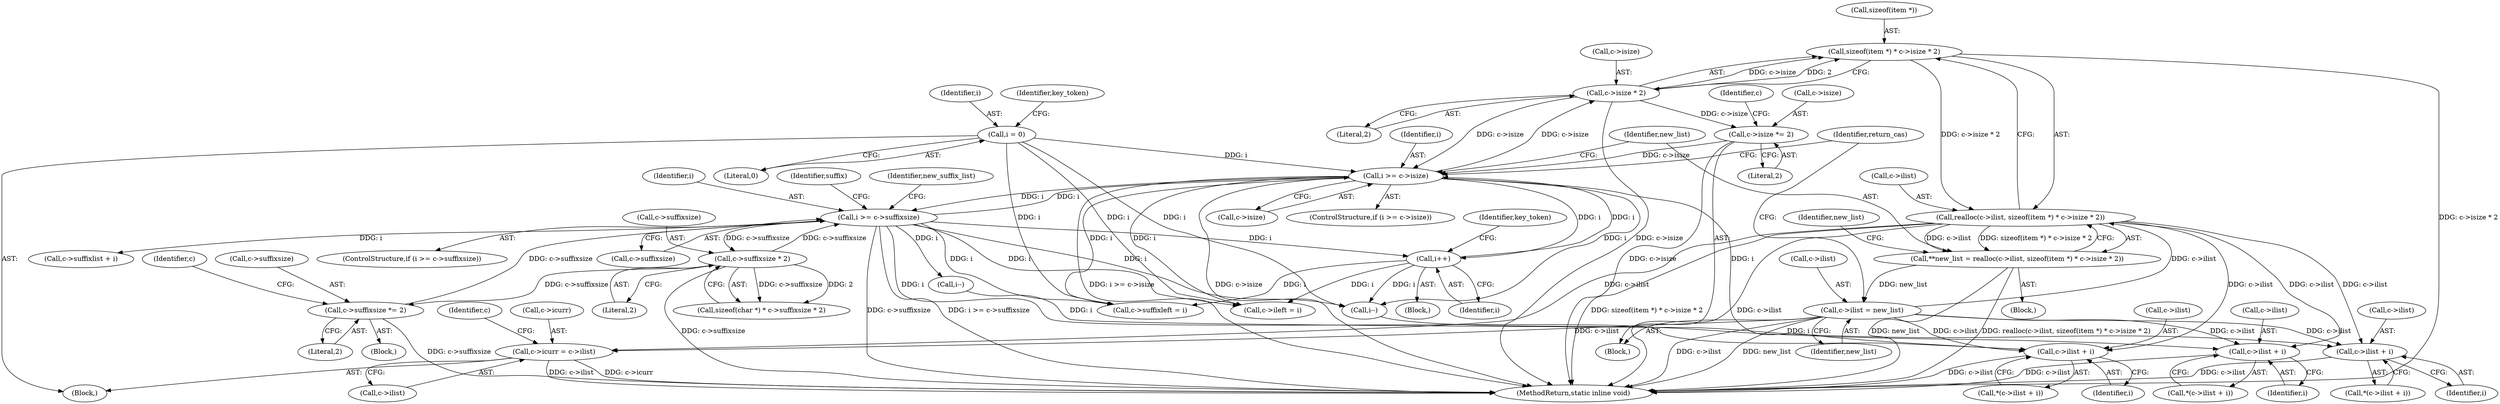 digraph "0_memcached_a8c4a82787b8b6c256d61bd5c42fb7f92d1bae00@API" {
"1000205" [label="(Call,sizeof(item *) * c->isize * 2)"];
"1000208" [label="(Call,c->isize * 2)"];
"1000192" [label="(Call,i >= c->isize)"];
"1000114" [label="(Call,i = 0)"];
"1000602" [label="(Call,i++)"];
"1000260" [label="(Call,i >= c->suffixsize)"];
"1000284" [label="(Call,c->suffixsize *= 2)"];
"1000276" [label="(Call,c->suffixsize * 2)"];
"1000216" [label="(Call,c->isize *= 2)"];
"1000201" [label="(Call,realloc(c->ilist, sizeof(item *) * c->isize * 2))"];
"1000165" [label="(Call,c->ilist + i)"];
"1000199" [label="(Call,**new_list = realloc(c->ilist, sizeof(item *) * c->isize * 2))"];
"1000221" [label="(Call,c->ilist = new_list)"];
"1000337" [label="(Call,c->ilist + i)"];
"1000596" [label="(Call,c->ilist + i)"];
"1000674" [label="(Call,c->icurr = c->ilist)"];
"1000306" [label="(Identifier,suffix)"];
"1000283" [label="(Block,)"];
"1000345" [label="(Call,c->suffixlist + i)"];
"1000193" [label="(Identifier,i)"];
"1000650" [label="(Identifier,key_token)"];
"1000206" [label="(Call,sizeof(item *))"];
"1000223" [label="(Identifier,c)"];
"1000208" [label="(Call,c->isize * 2)"];
"1000600" [label="(Identifier,i)"];
"1000597" [label="(Call,c->ilist)"];
"1000110" [label="(Block,)"];
"1000277" [label="(Call,c->suffixsize)"];
"1000674" [label="(Call,c->icurr = c->ilist)"];
"1000701" [label="(Call,c->suffixleft = i)"];
"1000216" [label="(Call,c->isize *= 2)"];
"1000276" [label="(Call,c->suffixsize * 2)"];
"1000225" [label="(Identifier,new_list)"];
"1000675" [label="(Call,c->icurr)"];
"1000114" [label="(Call,i = 0)"];
"1000239" [label="(Identifier,return_cas)"];
"1000336" [label="(Call,*(c->ilist + i))"];
"1000201" [label="(Call,realloc(c->ilist, sizeof(item *) * c->isize * 2))"];
"1000291" [label="(Identifier,c)"];
"1000268" [label="(Identifier,new_suffix_list)"];
"1000115" [label="(Identifier,i)"];
"1000221" [label="(Call,c->ilist = new_list)"];
"1000164" [label="(Call,*(c->ilist + i))"];
"1000202" [label="(Call,c->ilist)"];
"1000169" [label="(Identifier,i)"];
"1000194" [label="(Call,c->isize)"];
"1000116" [label="(Literal,0)"];
"1000220" [label="(Literal,2)"];
"1000681" [label="(Call,c->ileft = i)"];
"1000259" [label="(ControlStructure,if (i >= c->suffixsize))"];
"1000215" [label="(Block,)"];
"1000678" [label="(Call,c->ilist)"];
"1000260" [label="(Call,i >= c->suffixsize)"];
"1000603" [label="(Identifier,i)"];
"1000205" [label="(Call,sizeof(item *) * c->isize * 2)"];
"1000199" [label="(Call,**new_list = realloc(c->ilist, sizeof(item *) * c->isize * 2))"];
"1000209" [label="(Call,c->isize)"];
"1000200" [label="(Identifier,new_list)"];
"1000261" [label="(Identifier,i)"];
"1000284" [label="(Call,c->suffixsize *= 2)"];
"1000280" [label="(Literal,2)"];
"1000214" [label="(Identifier,new_list)"];
"1000755" [label="(MethodReturn,static inline void)"];
"1000212" [label="(Literal,2)"];
"1000273" [label="(Call,sizeof(char *) * c->suffixsize * 2)"];
"1000683" [label="(Identifier,c)"];
"1000197" [label="(Block,)"];
"1000337" [label="(Call,c->ilist + i)"];
"1000596" [label="(Call,c->ilist + i)"];
"1000120" [label="(Identifier,key_token)"];
"1000159" [label="(Call,i--)"];
"1000262" [label="(Call,c->suffixsize)"];
"1000285" [label="(Call,c->suffixsize)"];
"1000217" [label="(Call,c->isize)"];
"1000338" [label="(Call,c->ilist)"];
"1000166" [label="(Call,c->ilist)"];
"1000602" [label="(Call,i++)"];
"1000341" [label="(Identifier,i)"];
"1000165" [label="(Call,c->ilist + i)"];
"1000595" [label="(Call,*(c->ilist + i))"];
"1000191" [label="(ControlStructure,if (i >= c->isize))"];
"1000331" [label="(Call,i--)"];
"1000190" [label="(Block,)"];
"1000192" [label="(Call,i >= c->isize)"];
"1000222" [label="(Call,c->ilist)"];
"1000288" [label="(Literal,2)"];
"1000205" -> "1000201"  [label="AST: "];
"1000205" -> "1000208"  [label="CFG: "];
"1000206" -> "1000205"  [label="AST: "];
"1000208" -> "1000205"  [label="AST: "];
"1000201" -> "1000205"  [label="CFG: "];
"1000205" -> "1000755"  [label="DDG: c->isize * 2"];
"1000205" -> "1000201"  [label="DDG: c->isize * 2"];
"1000208" -> "1000205"  [label="DDG: c->isize"];
"1000208" -> "1000205"  [label="DDG: 2"];
"1000208" -> "1000212"  [label="CFG: "];
"1000209" -> "1000208"  [label="AST: "];
"1000212" -> "1000208"  [label="AST: "];
"1000208" -> "1000755"  [label="DDG: c->isize"];
"1000208" -> "1000192"  [label="DDG: c->isize"];
"1000192" -> "1000208"  [label="DDG: c->isize"];
"1000208" -> "1000216"  [label="DDG: c->isize"];
"1000192" -> "1000191"  [label="AST: "];
"1000192" -> "1000194"  [label="CFG: "];
"1000193" -> "1000192"  [label="AST: "];
"1000194" -> "1000192"  [label="AST: "];
"1000200" -> "1000192"  [label="CFG: "];
"1000239" -> "1000192"  [label="CFG: "];
"1000192" -> "1000755"  [label="DDG: c->isize"];
"1000192" -> "1000755"  [label="DDG: i >= c->isize"];
"1000192" -> "1000159"  [label="DDG: i"];
"1000114" -> "1000192"  [label="DDG: i"];
"1000602" -> "1000192"  [label="DDG: i"];
"1000260" -> "1000192"  [label="DDG: i"];
"1000216" -> "1000192"  [label="DDG: c->isize"];
"1000192" -> "1000260"  [label="DDG: i"];
"1000192" -> "1000596"  [label="DDG: i"];
"1000192" -> "1000602"  [label="DDG: i"];
"1000192" -> "1000681"  [label="DDG: i"];
"1000192" -> "1000701"  [label="DDG: i"];
"1000114" -> "1000110"  [label="AST: "];
"1000114" -> "1000116"  [label="CFG: "];
"1000115" -> "1000114"  [label="AST: "];
"1000116" -> "1000114"  [label="AST: "];
"1000120" -> "1000114"  [label="CFG: "];
"1000114" -> "1000159"  [label="DDG: i"];
"1000114" -> "1000681"  [label="DDG: i"];
"1000114" -> "1000701"  [label="DDG: i"];
"1000602" -> "1000190"  [label="AST: "];
"1000602" -> "1000603"  [label="CFG: "];
"1000603" -> "1000602"  [label="AST: "];
"1000650" -> "1000602"  [label="CFG: "];
"1000602" -> "1000159"  [label="DDG: i"];
"1000260" -> "1000602"  [label="DDG: i"];
"1000602" -> "1000681"  [label="DDG: i"];
"1000602" -> "1000701"  [label="DDG: i"];
"1000260" -> "1000259"  [label="AST: "];
"1000260" -> "1000262"  [label="CFG: "];
"1000261" -> "1000260"  [label="AST: "];
"1000262" -> "1000260"  [label="AST: "];
"1000268" -> "1000260"  [label="CFG: "];
"1000306" -> "1000260"  [label="CFG: "];
"1000260" -> "1000755"  [label="DDG: i >= c->suffixsize"];
"1000260" -> "1000755"  [label="DDG: c->suffixsize"];
"1000260" -> "1000159"  [label="DDG: i"];
"1000284" -> "1000260"  [label="DDG: c->suffixsize"];
"1000276" -> "1000260"  [label="DDG: c->suffixsize"];
"1000260" -> "1000276"  [label="DDG: c->suffixsize"];
"1000260" -> "1000331"  [label="DDG: i"];
"1000260" -> "1000345"  [label="DDG: i"];
"1000260" -> "1000596"  [label="DDG: i"];
"1000260" -> "1000681"  [label="DDG: i"];
"1000260" -> "1000701"  [label="DDG: i"];
"1000284" -> "1000283"  [label="AST: "];
"1000284" -> "1000288"  [label="CFG: "];
"1000285" -> "1000284"  [label="AST: "];
"1000288" -> "1000284"  [label="AST: "];
"1000291" -> "1000284"  [label="CFG: "];
"1000284" -> "1000755"  [label="DDG: c->suffixsize"];
"1000276" -> "1000284"  [label="DDG: c->suffixsize"];
"1000276" -> "1000273"  [label="AST: "];
"1000276" -> "1000280"  [label="CFG: "];
"1000277" -> "1000276"  [label="AST: "];
"1000280" -> "1000276"  [label="AST: "];
"1000273" -> "1000276"  [label="CFG: "];
"1000276" -> "1000755"  [label="DDG: c->suffixsize"];
"1000276" -> "1000273"  [label="DDG: c->suffixsize"];
"1000276" -> "1000273"  [label="DDG: 2"];
"1000216" -> "1000215"  [label="AST: "];
"1000216" -> "1000220"  [label="CFG: "];
"1000217" -> "1000216"  [label="AST: "];
"1000220" -> "1000216"  [label="AST: "];
"1000223" -> "1000216"  [label="CFG: "];
"1000216" -> "1000755"  [label="DDG: c->isize"];
"1000201" -> "1000199"  [label="AST: "];
"1000202" -> "1000201"  [label="AST: "];
"1000199" -> "1000201"  [label="CFG: "];
"1000201" -> "1000755"  [label="DDG: sizeof(item *) * c->isize * 2"];
"1000201" -> "1000755"  [label="DDG: c->ilist"];
"1000201" -> "1000165"  [label="DDG: c->ilist"];
"1000201" -> "1000199"  [label="DDG: c->ilist"];
"1000201" -> "1000199"  [label="DDG: sizeof(item *) * c->isize * 2"];
"1000221" -> "1000201"  [label="DDG: c->ilist"];
"1000201" -> "1000337"  [label="DDG: c->ilist"];
"1000201" -> "1000596"  [label="DDG: c->ilist"];
"1000201" -> "1000674"  [label="DDG: c->ilist"];
"1000165" -> "1000164"  [label="AST: "];
"1000165" -> "1000169"  [label="CFG: "];
"1000166" -> "1000165"  [label="AST: "];
"1000169" -> "1000165"  [label="AST: "];
"1000164" -> "1000165"  [label="CFG: "];
"1000165" -> "1000755"  [label="DDG: c->ilist"];
"1000221" -> "1000165"  [label="DDG: c->ilist"];
"1000159" -> "1000165"  [label="DDG: i"];
"1000199" -> "1000197"  [label="AST: "];
"1000200" -> "1000199"  [label="AST: "];
"1000214" -> "1000199"  [label="CFG: "];
"1000199" -> "1000755"  [label="DDG: realloc(c->ilist, sizeof(item *) * c->isize * 2)"];
"1000199" -> "1000755"  [label="DDG: new_list"];
"1000199" -> "1000221"  [label="DDG: new_list"];
"1000221" -> "1000215"  [label="AST: "];
"1000221" -> "1000225"  [label="CFG: "];
"1000222" -> "1000221"  [label="AST: "];
"1000225" -> "1000221"  [label="AST: "];
"1000239" -> "1000221"  [label="CFG: "];
"1000221" -> "1000755"  [label="DDG: new_list"];
"1000221" -> "1000755"  [label="DDG: c->ilist"];
"1000221" -> "1000337"  [label="DDG: c->ilist"];
"1000221" -> "1000596"  [label="DDG: c->ilist"];
"1000221" -> "1000674"  [label="DDG: c->ilist"];
"1000337" -> "1000336"  [label="AST: "];
"1000337" -> "1000341"  [label="CFG: "];
"1000338" -> "1000337"  [label="AST: "];
"1000341" -> "1000337"  [label="AST: "];
"1000336" -> "1000337"  [label="CFG: "];
"1000337" -> "1000755"  [label="DDG: c->ilist"];
"1000331" -> "1000337"  [label="DDG: i"];
"1000596" -> "1000595"  [label="AST: "];
"1000596" -> "1000600"  [label="CFG: "];
"1000597" -> "1000596"  [label="AST: "];
"1000600" -> "1000596"  [label="AST: "];
"1000595" -> "1000596"  [label="CFG: "];
"1000596" -> "1000755"  [label="DDG: c->ilist"];
"1000674" -> "1000110"  [label="AST: "];
"1000674" -> "1000678"  [label="CFG: "];
"1000675" -> "1000674"  [label="AST: "];
"1000678" -> "1000674"  [label="AST: "];
"1000683" -> "1000674"  [label="CFG: "];
"1000674" -> "1000755"  [label="DDG: c->ilist"];
"1000674" -> "1000755"  [label="DDG: c->icurr"];
}
